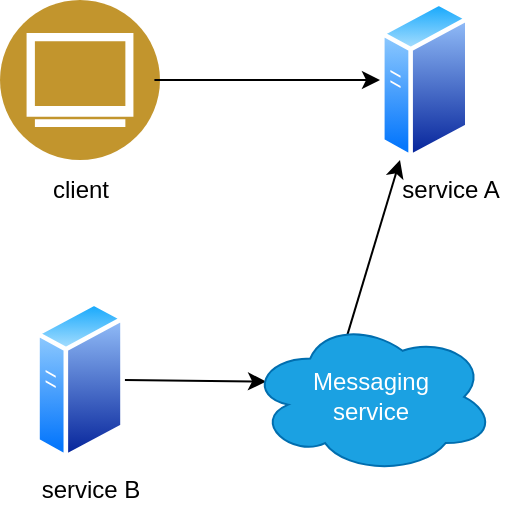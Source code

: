 <mxfile>
    <diagram id="boyMpV5TtTTq2nGW8x47" name="Page-1">
        <mxGraphModel dx="1044" dy="802" grid="1" gridSize="10" guides="1" tooltips="1" connect="1" arrows="1" fold="1" page="1" pageScale="1" pageWidth="850" pageHeight="1100" math="0" shadow="0">
            <root>
                <mxCell id="0"/>
                <mxCell id="1" parent="0"/>
                <mxCell id="2" value="" style="aspect=fixed;perimeter=ellipsePerimeter;html=1;align=center;shadow=0;dashed=0;fontColor=#4277BB;labelBackgroundColor=#ffffff;fontSize=12;spacingTop=3;image;image=img/lib/ibm/users/browser.svg;" parent="1" vertex="1">
                    <mxGeometry x="290" y="280" width="80" height="80" as="geometry"/>
                </mxCell>
                <mxCell id="36" style="edgeStyle=none;html=1;exitX=1;exitY=0.5;exitDx=0;exitDy=0;entryX=0;entryY=0.5;entryDx=0;entryDy=0;" parent="1" target="12" edge="1">
                    <mxGeometry relative="1" as="geometry">
                        <mxPoint x="367.2" y="320" as="sourcePoint"/>
                    </mxGeometry>
                </mxCell>
                <mxCell id="12" value="" style="aspect=fixed;perimeter=ellipsePerimeter;html=1;align=center;shadow=0;dashed=0;spacingTop=3;image;image=img/lib/active_directory/generic_server.svg;flipV=0;flipH=0;" parent="1" vertex="1">
                    <mxGeometry x="480.0" y="280" width="44.8" height="80" as="geometry"/>
                </mxCell>
                <mxCell id="14" value="client" style="text;html=1;align=center;verticalAlign=middle;resizable=0;points=[];autosize=1;strokeColor=none;fillColor=none;" parent="1" vertex="1">
                    <mxGeometry x="305" y="360" width="50" height="30" as="geometry"/>
                </mxCell>
                <mxCell id="41" style="edgeStyle=none;html=1;exitX=1;exitY=0.5;exitDx=0;exitDy=0;entryX=0.07;entryY=0.4;entryDx=0;entryDy=0;entryPerimeter=0;" edge="1" parent="1" source="25" target="40">
                    <mxGeometry relative="1" as="geometry"/>
                </mxCell>
                <mxCell id="25" value="" style="aspect=fixed;perimeter=ellipsePerimeter;html=1;align=center;shadow=0;dashed=0;spacingTop=3;image;image=img/lib/active_directory/generic_server.svg;flipV=0;flipH=0;" parent="1" vertex="1">
                    <mxGeometry x="307.6" y="430" width="44.8" height="80" as="geometry"/>
                </mxCell>
                <mxCell id="26" value="service A" style="text;html=1;align=center;verticalAlign=middle;resizable=0;points=[];autosize=1;strokeColor=none;fillColor=none;flipV=0;flipH=0;" parent="1" vertex="1">
                    <mxGeometry x="480" y="360" width="70" height="30" as="geometry"/>
                </mxCell>
                <mxCell id="28" value="service B" style="text;html=1;align=center;verticalAlign=middle;resizable=0;points=[];autosize=1;strokeColor=none;fillColor=none;flipV=0;flipH=0;" parent="1" vertex="1">
                    <mxGeometry x="300" y="510" width="70" height="30" as="geometry"/>
                </mxCell>
                <mxCell id="43" style="edgeStyle=none;html=1;exitX=0.4;exitY=0.1;exitDx=0;exitDy=0;exitPerimeter=0;" edge="1" parent="1" source="40">
                    <mxGeometry relative="1" as="geometry">
                        <mxPoint x="490" y="360" as="targetPoint"/>
                    </mxGeometry>
                </mxCell>
                <mxCell id="40" value="Messaging&lt;br&gt;service" style="ellipse;shape=cloud;whiteSpace=wrap;html=1;align=center;fillColor=#1ba1e2;fontColor=#ffffff;strokeColor=#006EAF;" vertex="1" parent="1">
                    <mxGeometry x="414.4" y="440" width="123" height="76.93" as="geometry"/>
                </mxCell>
            </root>
        </mxGraphModel>
    </diagram>
</mxfile>